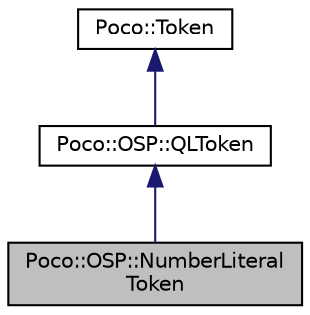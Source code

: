 digraph "Poco::OSP::NumberLiteralToken"
{
 // LATEX_PDF_SIZE
  edge [fontname="Helvetica",fontsize="10",labelfontname="Helvetica",labelfontsize="10"];
  node [fontname="Helvetica",fontsize="10",shape=record];
  Node1 [label="Poco::OSP::NumberLiteral\lToken",height=0.2,width=0.4,color="black", fillcolor="grey75", style="filled", fontcolor="black",tooltip=" "];
  Node2 -> Node1 [dir="back",color="midnightblue",fontsize="10",style="solid"];
  Node2 [label="Poco::OSP::QLToken",height=0.2,width=0.4,color="black", fillcolor="white", style="filled",URL="$classPoco_1_1OSP_1_1QLToken.html",tooltip="The base class for all query language tokens."];
  Node3 -> Node2 [dir="back",color="midnightblue",fontsize="10",style="solid"];
  Node3 [label="Poco::Token",height=0.2,width=0.4,color="black", fillcolor="white", style="filled",URL="$classPoco_1_1Token.html",tooltip=" "];
}
